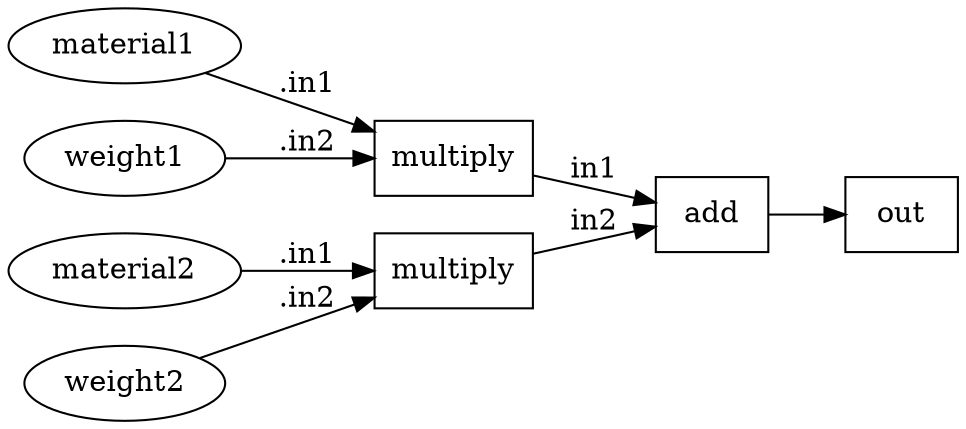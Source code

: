 digraph {
  rankdir = LR;
    NG_lama_add_bsdf_add1 [label= "add"];
    NG_lama_add_bsdf_add1[shape = box];
    NG_lama_add_bsdf_add1 ->     NG_lama_add_bsdf_out;
    NG_lama_add_bsdf_out [label= "out"];
    NG_lama_add_bsdf_out[shape = box]; 
    NG_lama_add_bsdf_mul1 [label= "multiply"];
    NG_lama_add_bsdf_mul1[shape = box];
    NG_lama_add_bsdf_mul1 ->     NG_lama_add_bsdf_add1 [label= "in1"];
    NG_lama_add_bsdf_add1 [label= "add"];
    NG_lama_add_bsdf_add1[shape = box]; 
    NG_lama_add_bsdf_material1INT [label="material1"];
    NG_lama_add_bsdf_material1INT [shape = ellipse];
    NG_lama_add_bsdf_mul1 [label="multiply"];
    NG_lama_add_bsdf_material1INT -> NG_lama_add_bsdf_mul1 [label=".in1"];
    NG_lama_add_bsdf_weight1INT [label="weight1"];
    NG_lama_add_bsdf_weight1INT [shape = ellipse];
    NG_lama_add_bsdf_mul1 [label="multiply"];
    NG_lama_add_bsdf_weight1INT -> NG_lama_add_bsdf_mul1 [label=".in2"];
    NG_lama_add_bsdf_mul2 [label= "multiply"];
    NG_lama_add_bsdf_mul2[shape = box];
    NG_lama_add_bsdf_mul2 ->     NG_lama_add_bsdf_add1 [label= "in2"];
    NG_lama_add_bsdf_add1 [label= "add"];
    NG_lama_add_bsdf_add1[shape = box]; 
    NG_lama_add_bsdf_material2INT [label="material2"];
    NG_lama_add_bsdf_material2INT [shape = ellipse];
    NG_lama_add_bsdf_mul2 [label="multiply"];
    NG_lama_add_bsdf_material2INT -> NG_lama_add_bsdf_mul2 [label=".in1"];
    NG_lama_add_bsdf_weight2INT [label="weight2"];
    NG_lama_add_bsdf_weight2INT [shape = ellipse];
    NG_lama_add_bsdf_mul2 [label="multiply"];
    NG_lama_add_bsdf_weight2INT -> NG_lama_add_bsdf_mul2 [label=".in2"];
}
